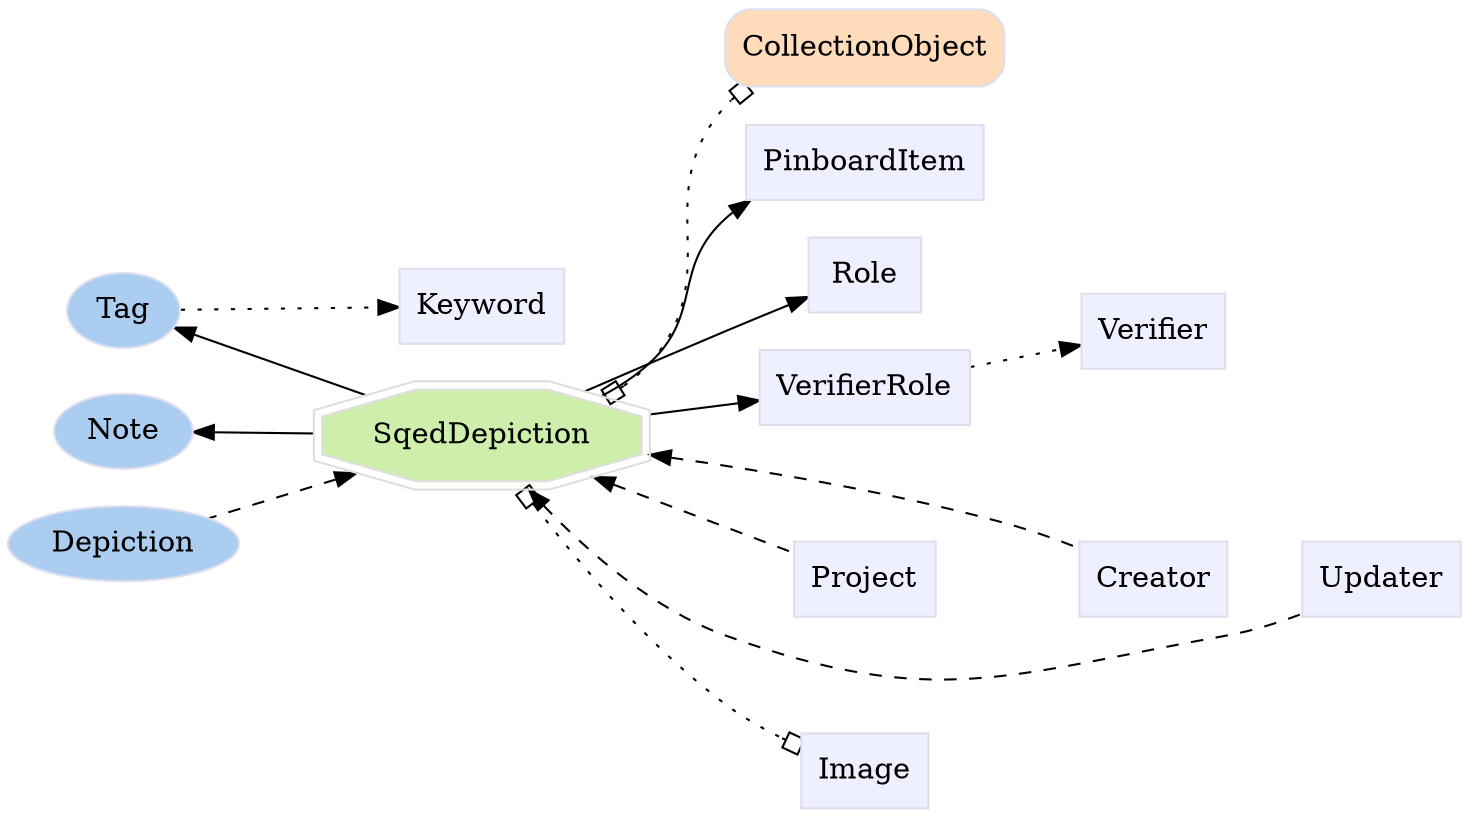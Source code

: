 digraph SqedDepiction {
	graph [bb="0,0,613.7,383.5",
		label="",
		outputorder=edgesfirst,
		rankdir=LR
	];
	node [label="\N"];
	subgraph annotator_cluster {
		graph [rank=min];
		Tag	[color="#dddeee",
			fillcolor="#abcdef",
			group=annotator,
			height=0.5,
			href="/develop/Data/models.html#tag",
			label=Tag,
			pos="47.257,236",
			shape=oval,
			style=filled,
			target=_top,
			width=0.75];
		Note	[color="#dddeee",
			fillcolor="#abcdef",
			group=annotator,
			height=0.5,
			href="/develop/Data/models.html#note",
			label=Note,
			pos="47.257,180",
			shape=oval,
			style=filled,
			target=_top,
			width=0.80088];
		Depiction	[color="#dddeee",
			fillcolor="#abcdef",
			group=annotator,
			height=0.5,
			href="/develop/Data/models.html#depiction",
			label=Depiction,
			pos="47.257,126",
			shape=oval,
			style=filled,
			target=_top,
			width=1.3127];
	}
	subgraph core {
		CollectionObject	[color="#dddeee",
			fillcolor="#fedcba",
			group=core,
			height=0.51389,
			href="/develop/Data/models.html#collection-object",
			label=CollectionObject,
			pos="370.83,365",
			shape=Mrecord,
			style=filled,
			target=_top,
			width=1.5035];
	}
	subgraph supporting {
		SqedDepiction	[color="#dedede",
			fillcolor="#cdefab",
			group=target,
			height=0.61111,
			href="/develop/Data/models.html#sqed-depiction",
			label=SqedDepiction,
			pos="205.61,179",
			shape=doubleoctagon,
			style=filled,
			target=_top,
			width=2.0859];
		Keyword	[color="#dddeee",
			fillcolor="#eeefff",
			group=supporting,
			height=0.5,
			href="/develop/Data/models.html#keyword",
			label=Keyword,
			pos="205.61,237",
			shape=box,
			style=filled,
			target=_top,
			width=0.92014];
		PinboardItem	[color="#dddeee",
			fillcolor="#eeefff",
			group=supporting,
			height=0.5,
			href="/develop/Data/models.html#pinboard-item",
			label=PinboardItem,
			pos="370.83,310",
			shape=box,
			style=filled,
			target=_top,
			width=1.2535];
		Role	[color="#dddeee",
			fillcolor="#eeefff",
			group=supporting,
			height=0.5,
			href="/develop/Data/models.html#role",
			label=Role,
			pos="370.83,256",
			shape=box,
			style=filled,
			target=_top,
			width=0.75];
		VerifierRole	[color="#dddeee",
			fillcolor="#eeefff",
			group=supporting,
			height=0.5,
			href="/develop/Data/models.html#verifier-role",
			label=VerifierRole,
			pos="370.83,202",
			shape=box,
			style=filled,
			target=_top,
			width=1.1493];
		Verifier	[color="#dddeee",
			fillcolor="#eeefff",
			group=supporting,
			height=0.5,
			href="/develop/Data/models.html#verifier",
			label=Verifier,
			pos="489.58,229",
			shape=box,
			style=filled,
			target=_top,
			width=0.79514];
		Creator	[color="#dddeee",
			fillcolor="#eeefff",
			group=supporting,
			height=0.5,
			href="/develop/Data/models.html#creator",
			label=Creator,
			pos="489.58,110",
			shape=box,
			style=filled,
			target=_top,
			width=0.78472];
		Project	[color="#dddeee",
			fillcolor="#eeefff",
			group=supporting,
			height=0.5,
			href="/develop/Data/models.html#project",
			label=Project,
			pos="370.83,110",
			shape=box,
			style=filled,
			target=_top,
			width=0.75347];
		Updater	[color="#dddeee",
			fillcolor="#eeefff",
			group=supporting,
			height=0.5,
			href="/develop/Data/models.html#updater",
			label=Updater,
			pos="583.95,110",
			shape=box,
			style=filled,
			target=_top,
			width=0.82639];
		Image	[color="#dddeee",
			fillcolor="#eeefff",
			group=supporting,
			height=0.5,
			href="/develop/Data/models.html#image",
			label=Image,
			pos="370.83,18",
			shape=box,
			style=filled,
			target=_top,
			width=0.75];
	}
	Tag -> Keyword	[pos="e,172.11,236.79 74.427,236.17 97.931,236.32 132.91,236.54 160.7,236.72",
		style=dotted];
	SqedDepiction -> Tag	[pos="e,71.327,227.59 156.55,196.52 132.43,205.31 103.79,215.75 82.023,223.69"];
	SqedDepiction -> Note	[pos="e,76.571,179.82 130.23,179.48 115.6,179.57 100.79,179.66 87.86,179.75"];
	SqedDepiction -> Depiction	[dir=back,
		pos="s,154.22,161.92 143.42,158.26 123.04,151.35 101.05,143.9 83.345,137.89",
		style=dashed];
	SqedDepiction -> CollectionObject	[arrowhead=obox,
		arrowtail=obox,
		dir=both,
		pos="s,261.01,194.88 e,326.81,346.53 269.68,200.25 273.72,203.11 277.46,206.34 280.7,210 319.62,253.9 279.77,291.42 316.7,337 317.42,\
337.89 318.18,338.76 318.97,339.6",
		style=dotted];
	SqedDepiction -> PinboardItem	[pos="e,327.19,291.6 259.3,195.42 267.05,199.37 274.5,204.17 280.7,210 307.06,234.78 291.28,257.27 316.7,283 317.19,283.49 317.69,283.98 \
318.2,284.46"];
	SqedDepiction -> Role	[pos="e,343.57,242.76 251.95,197.22 261.52,201.27 271.5,205.66 280.7,210 297.06,217.72 300.64,220.68 316.7,229 322.16,231.83 327.94,234.79 \
333.6,237.68"];
	SqedDepiction -> VerifierRole	[pos="e,328.95,196.24 281.05,189.49 293.41,191.23 305.99,193 317.65,194.65"];
	SqedDepiction -> Creator	[dir=back,
		pos="s,281.08,168.68 292.32,166.82 333,159.95 382,150.08 424.95,137 437,133.33 449.87,128.13 460.86,123.27",
		style=dashed];
	SqedDepiction -> Project	[dir=back,
		pos="s,250.35,160.51 260.72,156.12 288.49,144.39 321.06,130.61 343.34,121.2",
		style=dashed];
	SqedDepiction -> Updater	[dir=back,
		pos="s,223.6,156.8 231.06,148.1 251.24,125.26 282.11,95.963 316.7,83 400.56,51.573 430.39,65.425 518.2,83 530.26,85.414 542.89,90.126 \
553.75,94.947",
		style=dashed];
	SqedDepiction -> Image	[arrowhead=obox,
		arrowtail=obox,
		dir=both,
		pos="s,222.26,156.55 e,343.57,31.567 228.25,148.37 248.89,120.56 281.9,79.507 316.7,50 322.29,45.261 328.66,40.78 335.01,36.754",
		style=dotted];
	Role -> Verifier	[pos="e,460.56,235.48 398.32,249.87 413.41,246.38 432.59,241.95 449.39,238.06",
		style=invis];
	VerifierRole -> Verifier	[pos="e,460.78,222.57 412.66,211.44 424.72,214.23 437.88,217.28 449.8,220.03",
		style=dotted];
	Creator -> Updater	[pos="e,553.97,110 518.29,110 525.95,110 534.42,110 542.64,110",
		style=invis];
	Project -> Creator	[pos="e,460.97,110 398.32,110 413.52,110 432.87,110 449.76,110",
		style=invis];
}
